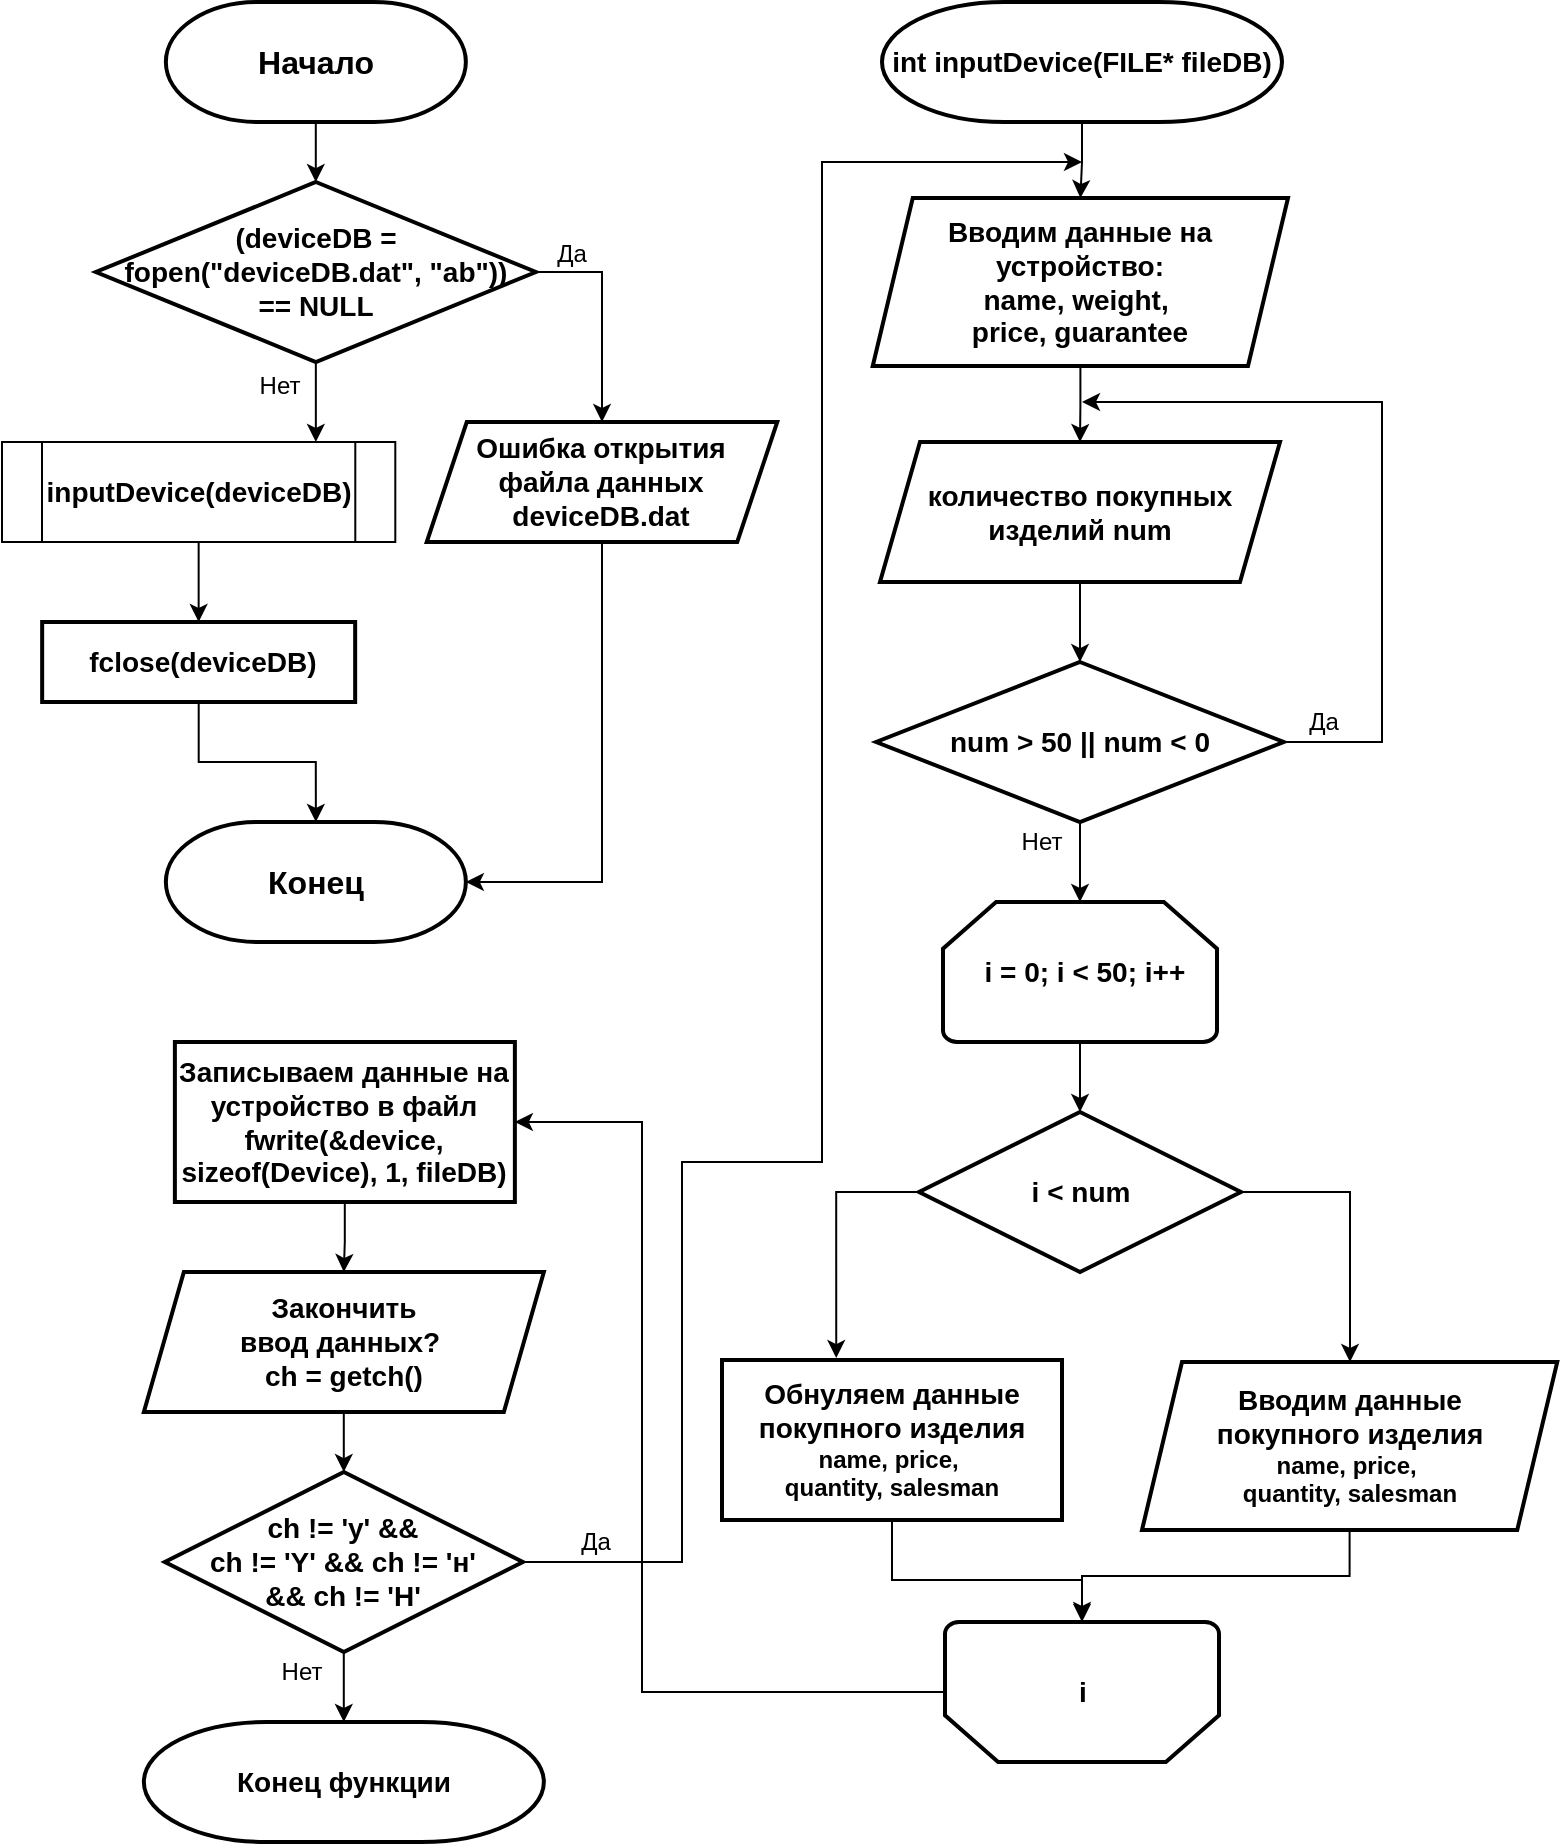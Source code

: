 <mxfile version="18.1.3" type="device" pages="3"><diagram id="C5RBs43oDa-KdzZeNtuy" name="lab_14_write"><mxGraphModel dx="1103" dy="688" grid="1" gridSize="10" guides="1" tooltips="1" connect="1" arrows="1" fold="1" page="1" pageScale="1" pageWidth="827" pageHeight="1169" math="0" shadow="0"><root><mxCell id="WIyWlLk6GJQsqaUBKTNV-0"/><mxCell id="WIyWlLk6GJQsqaUBKTNV-1" parent="WIyWlLk6GJQsqaUBKTNV-0"/><mxCell id="1TXdFyD2JW3NPDZFFUcg-9" value="" style="edgeStyle=orthogonalEdgeStyle;rounded=0;orthogonalLoop=1;jettySize=auto;html=1;fontColor=#000000;" edge="1" parent="WIyWlLk6GJQsqaUBKTNV-1" source="hfvhWSDFtPX4NsBE54---0" target="1TXdFyD2JW3NPDZFFUcg-0"><mxGeometry relative="1" as="geometry"/></mxCell><mxCell id="hfvhWSDFtPX4NsBE54---0" value="&lt;span style=&quot;font-size: 16px&quot;&gt;&lt;b&gt;Начало&lt;/b&gt;&lt;/span&gt;" style="strokeWidth=2;html=1;shape=mxgraph.flowchart.terminator;whiteSpace=wrap;" parent="WIyWlLk6GJQsqaUBKTNV-1" vertex="1"><mxGeometry x="101.93" y="30" width="150" height="60" as="geometry"/></mxCell><mxCell id="wGwlai-YhHOn2gVSlIDy-25" value="&lt;span style=&quot;font-size: 16px&quot;&gt;&lt;b&gt;Конец&lt;/b&gt;&lt;/span&gt;" style="strokeWidth=2;html=1;shape=mxgraph.flowchart.terminator;whiteSpace=wrap;" parent="WIyWlLk6GJQsqaUBKTNV-1" vertex="1"><mxGeometry x="101.93" y="440" width="150" height="60" as="geometry"/></mxCell><mxCell id="1TXdFyD2JW3NPDZFFUcg-15" value="" style="edgeStyle=orthogonalEdgeStyle;rounded=0;orthogonalLoop=1;jettySize=auto;html=1;fontColor=#000000;" edge="1" parent="WIyWlLk6GJQsqaUBKTNV-1" source="wGwlai-YhHOn2gVSlIDy-27" target="oV9GXFtz3Xyc-6rgiZcI-0"><mxGeometry relative="1" as="geometry"/></mxCell><mxCell id="wGwlai-YhHOn2gVSlIDy-27" value="&lt;span style=&quot;font-size: 14px;&quot;&gt;&lt;b&gt;int inputDevice(FILE* fileDB)&lt;/b&gt;&lt;/span&gt;" style="strokeWidth=2;html=1;shape=mxgraph.flowchart.terminator;whiteSpace=wrap;" parent="WIyWlLk6GJQsqaUBKTNV-1" vertex="1"><mxGeometry x="460" y="30" width="200" height="60" as="geometry"/></mxCell><mxCell id="wGwlai-YhHOn2gVSlIDy-39" value="&lt;span style=&quot;font-size: 14px&quot;&gt;&lt;b&gt;Конец функции&lt;/b&gt;&lt;/span&gt;" style="strokeWidth=2;html=1;shape=mxgraph.flowchart.terminator;whiteSpace=wrap;" parent="WIyWlLk6GJQsqaUBKTNV-1" vertex="1"><mxGeometry x="90.93" y="890" width="200" height="60" as="geometry"/></mxCell><mxCell id="1TXdFyD2JW3NPDZFFUcg-11" value="" style="edgeStyle=orthogonalEdgeStyle;rounded=0;orthogonalLoop=1;jettySize=auto;html=1;fontColor=#000000;" edge="1" parent="WIyWlLk6GJQsqaUBKTNV-1" source="H31zPDQxsQDmhOIUPyNe-2" target="1TXdFyD2JW3NPDZFFUcg-10"><mxGeometry relative="1" as="geometry"/></mxCell><mxCell id="H31zPDQxsQDmhOIUPyNe-2" value="&lt;div&gt;&lt;span style=&quot;font-size: 14px;&quot;&gt;&lt;b&gt;inputDevice(deviceDB)&lt;/b&gt;&lt;/span&gt;&lt;br&gt;&lt;/div&gt;" style="shape=process;whiteSpace=wrap;html=1;backgroundOutline=1;" parent="WIyWlLk6GJQsqaUBKTNV-1" vertex="1"><mxGeometry x="20" y="250" width="196.65" height="50" as="geometry"/></mxCell><mxCell id="1TXdFyD2JW3NPDZFFUcg-16" value="" style="edgeStyle=orthogonalEdgeStyle;rounded=0;orthogonalLoop=1;jettySize=auto;html=1;fontColor=#000000;" edge="1" parent="WIyWlLk6GJQsqaUBKTNV-1" source="oV9GXFtz3Xyc-6rgiZcI-0" target="1TXdFyD2JW3NPDZFFUcg-13"><mxGeometry relative="1" as="geometry"/></mxCell><mxCell id="oV9GXFtz3Xyc-6rgiZcI-0" value="&lt;font style=&quot;&quot;&gt;&lt;span style=&quot;font-size: 14px;&quot;&gt;&lt;b&gt;Вводим данные на устройство:&lt;br&gt;&lt;/b&gt;&lt;/span&gt;&lt;b style=&quot;font-size: 14px;&quot;&gt;name,&amp;nbsp;&lt;/b&gt;&lt;b style=&quot;font-size: 14px;&quot;&gt;weight,&amp;nbsp;&lt;br&gt;&lt;/b&gt;&lt;b style=&quot;font-size: 14px;&quot;&gt;price,&amp;nbsp;&lt;/b&gt;&lt;b style=&quot;font-size: 14px;&quot;&gt;guarantee&lt;/b&gt;&lt;br&gt;&lt;/font&gt;" style="shape=parallelogram;perimeter=parallelogramPerimeter;whiteSpace=wrap;html=1;fixedSize=1;strokeWidth=2;" parent="WIyWlLk6GJQsqaUBKTNV-1" vertex="1"><mxGeometry x="455.38" y="128" width="207.62" height="84" as="geometry"/></mxCell><mxCell id="1TXdFyD2JW3NPDZFFUcg-3" style="edgeStyle=orthogonalEdgeStyle;rounded=0;orthogonalLoop=1;jettySize=auto;html=1;exitX=1;exitY=0.5;exitDx=0;exitDy=0;fontColor=#000000;" edge="1" parent="WIyWlLk6GJQsqaUBKTNV-1" source="1TXdFyD2JW3NPDZFFUcg-0" target="1TXdFyD2JW3NPDZFFUcg-2"><mxGeometry relative="1" as="geometry"/></mxCell><mxCell id="1TXdFyD2JW3NPDZFFUcg-5" style="edgeStyle=orthogonalEdgeStyle;rounded=0;orthogonalLoop=1;jettySize=auto;html=1;entryX=0.798;entryY=0;entryDx=0;entryDy=0;entryPerimeter=0;fontColor=#000000;" edge="1" parent="WIyWlLk6GJQsqaUBKTNV-1" source="1TXdFyD2JW3NPDZFFUcg-0" target="H31zPDQxsQDmhOIUPyNe-2"><mxGeometry relative="1" as="geometry"/></mxCell><mxCell id="1TXdFyD2JW3NPDZFFUcg-0" value="&lt;span style=&quot;font-size: 14px;&quot;&gt;&lt;b&gt;(deviceDB = fopen(&quot;deviceDB.dat&quot;, &quot;ab&quot;)) &lt;br&gt;== NULL&lt;/b&gt;&lt;/span&gt;" style="rhombus;whiteSpace=wrap;html=1;strokeWidth=2;" vertex="1" parent="WIyWlLk6GJQsqaUBKTNV-1"><mxGeometry x="66.93" y="120" width="220" height="90" as="geometry"/></mxCell><mxCell id="1TXdFyD2JW3NPDZFFUcg-8" style="edgeStyle=orthogonalEdgeStyle;rounded=0;orthogonalLoop=1;jettySize=auto;html=1;fontColor=#000000;" edge="1" parent="WIyWlLk6GJQsqaUBKTNV-1" source="1TXdFyD2JW3NPDZFFUcg-2" target="wGwlai-YhHOn2gVSlIDy-25"><mxGeometry relative="1" as="geometry"><Array as="points"><mxPoint x="320" y="470"/></Array></mxGeometry></mxCell><mxCell id="1TXdFyD2JW3NPDZFFUcg-2" value="&lt;font style=&quot;&quot;&gt;&lt;span style=&quot;font-size: 14px;&quot;&gt;&lt;b&gt;Ошибка открытия файла данных deviceDB.dat&lt;/b&gt;&lt;/span&gt;&lt;br&gt;&lt;/font&gt;" style="shape=parallelogram;perimeter=parallelogramPerimeter;whiteSpace=wrap;html=1;fixedSize=1;strokeWidth=2;" vertex="1" parent="WIyWlLk6GJQsqaUBKTNV-1"><mxGeometry x="232.38" y="240" width="175.24" height="60" as="geometry"/></mxCell><mxCell id="1TXdFyD2JW3NPDZFFUcg-4" value="Да" style="text;html=1;strokeColor=none;fillColor=none;align=center;verticalAlign=middle;whiteSpace=wrap;rounded=0;" vertex="1" parent="WIyWlLk6GJQsqaUBKTNV-1"><mxGeometry x="284.93" y="146" width="40" height="20" as="geometry"/></mxCell><mxCell id="1TXdFyD2JW3NPDZFFUcg-6" value="Нет" style="text;html=1;strokeColor=none;fillColor=none;align=center;verticalAlign=middle;whiteSpace=wrap;rounded=0;" vertex="1" parent="WIyWlLk6GJQsqaUBKTNV-1"><mxGeometry x="139" y="212" width="40" height="20" as="geometry"/></mxCell><mxCell id="1TXdFyD2JW3NPDZFFUcg-12" style="edgeStyle=orthogonalEdgeStyle;rounded=0;orthogonalLoop=1;jettySize=auto;html=1;entryX=0.5;entryY=0;entryDx=0;entryDy=0;entryPerimeter=0;fontColor=#000000;" edge="1" parent="WIyWlLk6GJQsqaUBKTNV-1" source="1TXdFyD2JW3NPDZFFUcg-10" target="wGwlai-YhHOn2gVSlIDy-25"><mxGeometry relative="1" as="geometry"/></mxCell><mxCell id="1TXdFyD2JW3NPDZFFUcg-10" value="&lt;span style=&quot;font-size: 14px;&quot;&gt;&lt;b&gt;&amp;nbsp;fclose(deviceDB)&lt;/b&gt;&lt;/span&gt;" style="whiteSpace=wrap;html=1;strokeWidth=2;align=center;" vertex="1" parent="WIyWlLk6GJQsqaUBKTNV-1"><mxGeometry x="40.08" y="340" width="156.5" height="40" as="geometry"/></mxCell><mxCell id="1TXdFyD2JW3NPDZFFUcg-17" value="" style="edgeStyle=orthogonalEdgeStyle;rounded=0;orthogonalLoop=1;jettySize=auto;html=1;fontColor=#000000;" edge="1" parent="WIyWlLk6GJQsqaUBKTNV-1" source="1TXdFyD2JW3NPDZFFUcg-13" target="1TXdFyD2JW3NPDZFFUcg-14"><mxGeometry relative="1" as="geometry"/></mxCell><mxCell id="1TXdFyD2JW3NPDZFFUcg-13" value="&lt;font style=&quot;&quot;&gt;&lt;span style=&quot;font-size: 14px;&quot;&gt;&lt;b&gt;количество покупных изделий num&lt;/b&gt;&lt;/span&gt;&lt;br&gt;&lt;/font&gt;" style="shape=parallelogram;perimeter=parallelogramPerimeter;whiteSpace=wrap;html=1;fixedSize=1;strokeWidth=2;" vertex="1" parent="WIyWlLk6GJQsqaUBKTNV-1"><mxGeometry x="459" y="250" width="200" height="70" as="geometry"/></mxCell><mxCell id="1TXdFyD2JW3NPDZFFUcg-18" style="edgeStyle=orthogonalEdgeStyle;rounded=0;orthogonalLoop=1;jettySize=auto;html=1;fontColor=#000000;" edge="1" parent="WIyWlLk6GJQsqaUBKTNV-1" source="1TXdFyD2JW3NPDZFFUcg-14"><mxGeometry relative="1" as="geometry"><mxPoint x="560" y="230" as="targetPoint"/><Array as="points"><mxPoint x="710" y="400"/><mxPoint x="710" y="230"/></Array></mxGeometry></mxCell><mxCell id="V_L64BPlRlI9sZPLR2iN-2" value="" style="edgeStyle=orthogonalEdgeStyle;rounded=0;orthogonalLoop=1;jettySize=auto;html=1;fontColor=#000000;" edge="1" parent="WIyWlLk6GJQsqaUBKTNV-1" source="1TXdFyD2JW3NPDZFFUcg-14" target="MJki96AuH1l5MO7DCOad-0"><mxGeometry relative="1" as="geometry"/></mxCell><mxCell id="1TXdFyD2JW3NPDZFFUcg-14" value="&lt;span style=&quot;font-size: 14px;&quot;&gt;&lt;b&gt;num &amp;gt; 50 || num &amp;lt; 0&lt;/b&gt;&lt;/span&gt;" style="rhombus;whiteSpace=wrap;html=1;strokeWidth=2;" vertex="1" parent="WIyWlLk6GJQsqaUBKTNV-1"><mxGeometry x="457.09" y="360" width="203.81" height="80" as="geometry"/></mxCell><mxCell id="Qj-qT0zTpSYkBEoVyqmm-4" value="" style="edgeStyle=orthogonalEdgeStyle;rounded=0;orthogonalLoop=1;jettySize=auto;html=1;fontColor=#000000;" edge="1" parent="WIyWlLk6GJQsqaUBKTNV-1" source="MJki96AuH1l5MO7DCOad-0" target="V_L64BPlRlI9sZPLR2iN-1"><mxGeometry relative="1" as="geometry"/></mxCell><mxCell id="MJki96AuH1l5MO7DCOad-0" value="&lt;span style=&quot;font-size: 14px;&quot;&gt;&lt;b&gt;&amp;nbsp;i = 0; i &amp;lt; 50; i++&lt;/b&gt;&lt;/span&gt;" style="strokeWidth=2;html=1;shape=mxgraph.flowchart.loop_limit;whiteSpace=wrap;" vertex="1" parent="WIyWlLk6GJQsqaUBKTNV-1"><mxGeometry x="490.5" y="480" width="137" height="70" as="geometry"/></mxCell><mxCell id="Vi084J6L6bzmpJndNKD2-0" style="edgeStyle=orthogonalEdgeStyle;rounded=0;orthogonalLoop=1;jettySize=auto;html=1;entryX=1;entryY=0.5;entryDx=0;entryDy=0;fontColor=#000000;" edge="1" parent="WIyWlLk6GJQsqaUBKTNV-1" source="V_L64BPlRlI9sZPLR2iN-0" target="V_L64BPlRlI9sZPLR2iN-6"><mxGeometry relative="1" as="geometry"><Array as="points"><mxPoint x="340" y="875"/><mxPoint x="340" y="590"/></Array></mxGeometry></mxCell><mxCell id="V_L64BPlRlI9sZPLR2iN-0" value="&lt;span style=&quot;font-size: 14px&quot;&gt;&lt;b&gt;i&lt;/b&gt;&lt;/span&gt;" style="strokeWidth=2;html=1;shape=mxgraph.flowchart.loop_limit;whiteSpace=wrap;direction=west;" vertex="1" parent="WIyWlLk6GJQsqaUBKTNV-1"><mxGeometry x="491.5" y="840" width="137" height="70" as="geometry"/></mxCell><mxCell id="Qj-qT0zTpSYkBEoVyqmm-5" style="edgeStyle=orthogonalEdgeStyle;rounded=0;orthogonalLoop=1;jettySize=auto;html=1;fontColor=#000000;" edge="1" parent="WIyWlLk6GJQsqaUBKTNV-1" source="V_L64BPlRlI9sZPLR2iN-1" target="V_L64BPlRlI9sZPLR2iN-3"><mxGeometry relative="1" as="geometry"><Array as="points"><mxPoint x="694" y="625"/></Array></mxGeometry></mxCell><mxCell id="Qj-qT0zTpSYkBEoVyqmm-6" style="edgeStyle=orthogonalEdgeStyle;rounded=0;orthogonalLoop=1;jettySize=auto;html=1;entryX=0.336;entryY=-0.012;entryDx=0;entryDy=0;entryPerimeter=0;fontColor=#000000;" edge="1" parent="WIyWlLk6GJQsqaUBKTNV-1" source="V_L64BPlRlI9sZPLR2iN-1" target="V_L64BPlRlI9sZPLR2iN-5"><mxGeometry relative="1" as="geometry"><Array as="points"><mxPoint x="437" y="625"/></Array></mxGeometry></mxCell><mxCell id="V_L64BPlRlI9sZPLR2iN-1" value="&lt;span style=&quot;font-size: 14px;&quot;&gt;&lt;b&gt;i &amp;lt; num&lt;/b&gt;&lt;/span&gt;" style="rhombus;whiteSpace=wrap;html=1;strokeWidth=2;" vertex="1" parent="WIyWlLk6GJQsqaUBKTNV-1"><mxGeometry x="478.52" y="585" width="160.96" height="80" as="geometry"/></mxCell><mxCell id="Qj-qT0zTpSYkBEoVyqmm-8" style="edgeStyle=orthogonalEdgeStyle;rounded=0;orthogonalLoop=1;jettySize=auto;html=1;entryX=0.5;entryY=1;entryDx=0;entryDy=0;entryPerimeter=0;fontColor=#000000;" edge="1" parent="WIyWlLk6GJQsqaUBKTNV-1" source="V_L64BPlRlI9sZPLR2iN-3" target="V_L64BPlRlI9sZPLR2iN-0"><mxGeometry relative="1" as="geometry"/></mxCell><mxCell id="V_L64BPlRlI9sZPLR2iN-3" value="&lt;font style=&quot;&quot;&gt;&lt;span style=&quot;font-size: 14px;&quot;&gt;&lt;b&gt;Вводим данные &lt;br&gt;покупного изделия&lt;br&gt;&lt;/b&gt;&lt;/span&gt;&lt;b&gt;name,&amp;nbsp;price,&amp;nbsp;&lt;br&gt;quantity,&amp;nbsp;salesman&lt;/b&gt;&lt;br&gt;&lt;/font&gt;" style="shape=parallelogram;perimeter=parallelogramPerimeter;whiteSpace=wrap;html=1;fixedSize=1;strokeWidth=2;" vertex="1" parent="WIyWlLk6GJQsqaUBKTNV-1"><mxGeometry x="590" y="710" width="207.62" height="84" as="geometry"/></mxCell><mxCell id="Qj-qT0zTpSYkBEoVyqmm-7" style="edgeStyle=orthogonalEdgeStyle;rounded=0;orthogonalLoop=1;jettySize=auto;html=1;entryX=0.5;entryY=1;entryDx=0;entryDy=0;entryPerimeter=0;fontColor=#000000;" edge="1" parent="WIyWlLk6GJQsqaUBKTNV-1"><mxGeometry relative="1" as="geometry"><mxPoint x="465" y="788" as="sourcePoint"/><mxPoint x="560" y="839" as="targetPoint"/><Array as="points"><mxPoint x="465" y="819"/><mxPoint x="560" y="819"/></Array></mxGeometry></mxCell><mxCell id="V_L64BPlRlI9sZPLR2iN-5" value="&lt;span style=&quot;font-size: 14px;&quot;&gt;&lt;b&gt;Обнуляем данные&lt;br&gt;покупного изделия&lt;br&gt;&lt;/b&gt;&lt;/span&gt;&lt;b&gt;name,&amp;nbsp;price,&amp;nbsp;&lt;br&gt;quantity,&amp;nbsp;salesman&lt;/b&gt;" style="whiteSpace=wrap;html=1;strokeWidth=2;align=center;" vertex="1" parent="WIyWlLk6GJQsqaUBKTNV-1"><mxGeometry x="380" y="709" width="170" height="80" as="geometry"/></mxCell><mxCell id="Vi084J6L6bzmpJndNKD2-1" value="" style="edgeStyle=orthogonalEdgeStyle;rounded=0;orthogonalLoop=1;jettySize=auto;html=1;fontColor=#000000;" edge="1" parent="WIyWlLk6GJQsqaUBKTNV-1" source="V_L64BPlRlI9sZPLR2iN-6" target="Qj-qT0zTpSYkBEoVyqmm-2"><mxGeometry relative="1" as="geometry"/></mxCell><mxCell id="V_L64BPlRlI9sZPLR2iN-6" value="&lt;span style=&quot;font-size: 14px;&quot;&gt;&lt;b&gt;Записываем данные на устройство в файл&lt;br&gt;&lt;/b&gt;&lt;/span&gt;&lt;span style=&quot;font-size: 14px;&quot;&gt;&lt;b&gt;fwrite(&amp;amp;device, sizeof(Device), 1, fileDB)&lt;/b&gt;&lt;/span&gt;" style="whiteSpace=wrap;html=1;strokeWidth=2;align=center;" vertex="1" parent="WIyWlLk6GJQsqaUBKTNV-1"><mxGeometry x="106.44" y="550" width="170" height="80" as="geometry"/></mxCell><mxCell id="Vi084J6L6bzmpJndNKD2-2" value="" style="edgeStyle=orthogonalEdgeStyle;rounded=0;orthogonalLoop=1;jettySize=auto;html=1;fontColor=#000000;" edge="1" parent="WIyWlLk6GJQsqaUBKTNV-1" source="Qj-qT0zTpSYkBEoVyqmm-2" target="Qj-qT0zTpSYkBEoVyqmm-3"><mxGeometry relative="1" as="geometry"/></mxCell><mxCell id="Qj-qT0zTpSYkBEoVyqmm-2" value="&lt;font style=&quot;&quot;&gt;&lt;b style=&quot;font-size: 14px;&quot;&gt;Закончить &lt;br&gt;ввод данных?&amp;nbsp;&lt;/b&gt;&lt;br&gt;&lt;span style=&quot;font-size: 14px;&quot;&gt;&lt;b&gt;ch = getch()&lt;/b&gt;&lt;/span&gt;&lt;br&gt;&lt;/font&gt;" style="shape=parallelogram;perimeter=parallelogramPerimeter;whiteSpace=wrap;html=1;fixedSize=1;strokeWidth=2;" vertex="1" parent="WIyWlLk6GJQsqaUBKTNV-1"><mxGeometry x="90.93" y="665" width="200" height="70" as="geometry"/></mxCell><mxCell id="Vi084J6L6bzmpJndNKD2-3" value="" style="edgeStyle=orthogonalEdgeStyle;rounded=0;orthogonalLoop=1;jettySize=auto;html=1;fontColor=#000000;" edge="1" parent="WIyWlLk6GJQsqaUBKTNV-1" source="Qj-qT0zTpSYkBEoVyqmm-3" target="wGwlai-YhHOn2gVSlIDy-39"><mxGeometry relative="1" as="geometry"/></mxCell><mxCell id="Vi084J6L6bzmpJndNKD2-4" style="edgeStyle=orthogonalEdgeStyle;rounded=0;orthogonalLoop=1;jettySize=auto;html=1;fontColor=#000000;" edge="1" parent="WIyWlLk6GJQsqaUBKTNV-1" source="Qj-qT0zTpSYkBEoVyqmm-3"><mxGeometry relative="1" as="geometry"><mxPoint x="560" y="110" as="targetPoint"/><Array as="points"><mxPoint x="360" y="810"/><mxPoint x="360" y="610"/><mxPoint x="430" y="610"/><mxPoint x="430" y="110"/></Array></mxGeometry></mxCell><mxCell id="Qj-qT0zTpSYkBEoVyqmm-3" value="&lt;span style=&quot;font-size: 14px;&quot;&gt;&lt;b&gt;ch != 'y' &amp;amp;&amp;amp; &lt;br&gt;ch != 'Y' &amp;amp;&amp;amp; ch != 'н' &lt;br&gt;&amp;amp;&amp;amp; ch != 'Н'&lt;/b&gt;&lt;/span&gt;" style="rhombus;whiteSpace=wrap;html=1;strokeWidth=2;" vertex="1" parent="WIyWlLk6GJQsqaUBKTNV-1"><mxGeometry x="101.41" y="765" width="179.03" height="90" as="geometry"/></mxCell><mxCell id="Vi084J6L6bzmpJndNKD2-5" value="Да" style="text;html=1;strokeColor=none;fillColor=none;align=center;verticalAlign=middle;whiteSpace=wrap;rounded=0;" vertex="1" parent="WIyWlLk6GJQsqaUBKTNV-1"><mxGeometry x="660.9" y="380" width="40" height="20" as="geometry"/></mxCell><mxCell id="Vi084J6L6bzmpJndNKD2-6" value="Да" style="text;html=1;strokeColor=none;fillColor=none;align=center;verticalAlign=middle;whiteSpace=wrap;rounded=0;" vertex="1" parent="WIyWlLk6GJQsqaUBKTNV-1"><mxGeometry x="296.65" y="790" width="40" height="20" as="geometry"/></mxCell><mxCell id="Vi084J6L6bzmpJndNKD2-7" value="Нет" style="text;html=1;strokeColor=none;fillColor=none;align=center;verticalAlign=middle;whiteSpace=wrap;rounded=0;" vertex="1" parent="WIyWlLk6GJQsqaUBKTNV-1"><mxGeometry x="520" y="440" width="40" height="20" as="geometry"/></mxCell><mxCell id="Vi084J6L6bzmpJndNKD2-8" value="Нет" style="text;html=1;strokeColor=none;fillColor=none;align=center;verticalAlign=middle;whiteSpace=wrap;rounded=0;" vertex="1" parent="WIyWlLk6GJQsqaUBKTNV-1"><mxGeometry x="150" y="855" width="40" height="20" as="geometry"/></mxCell></root></mxGraphModel></diagram><diagram id="lX83ypKC1aM4emzb1Q5z" name="lab_14_read №1"><mxGraphModel dx="1103" dy="688" grid="1" gridSize="10" guides="1" tooltips="1" connect="1" arrows="1" fold="1" page="1" pageScale="1" pageWidth="827" pageHeight="1169" math="0" shadow="0"><root><mxCell id="vwYXbMTYnCCBdXtdUReJ-0"/><mxCell id="vwYXbMTYnCCBdXtdUReJ-1" parent="vwYXbMTYnCCBdXtdUReJ-0"/><mxCell id="IkI5Wkvlk2AcyNJnEWXs-3" value="" style="edgeStyle=orthogonalEdgeStyle;rounded=0;orthogonalLoop=1;jettySize=auto;html=1;fontColor=#000000;" edge="1" parent="vwYXbMTYnCCBdXtdUReJ-1" source="hm_vHSYEPTgXi9cZxfTu-0" target="C2QxRhV7f_mvvL4eUnu1-0"><mxGeometry relative="1" as="geometry"/></mxCell><mxCell id="hm_vHSYEPTgXi9cZxfTu-0" value="&lt;div&gt;&lt;span style=&quot;font-size: 14px;&quot;&gt;&lt;b&gt;int fullPrintDevice()&lt;/b&gt;&lt;/span&gt;&lt;/div&gt;" style="strokeWidth=2;html=1;shape=mxgraph.flowchart.terminator;whiteSpace=wrap;" parent="vwYXbMTYnCCBdXtdUReJ-1" vertex="1"><mxGeometry x="550" y="50" width="200" height="60" as="geometry"/></mxCell><mxCell id="Z-TtcTybSnbIKD1KQbND-0" value="&lt;span style=&quot;font-size: 14px&quot;&gt;&lt;b&gt;Конец функции&lt;/b&gt;&lt;/span&gt;" style="strokeWidth=2;html=1;shape=mxgraph.flowchart.terminator;whiteSpace=wrap;" parent="vwYXbMTYnCCBdXtdUReJ-1" vertex="1"><mxGeometry x="549.99" y="650" width="200" height="60" as="geometry"/></mxCell><mxCell id="_dZFQBn8bTMCfigk3JX2-18" value="" style="edgeStyle=orthogonalEdgeStyle;rounded=0;orthogonalLoop=1;jettySize=auto;html=1;fontColor=#000000;" edge="1" parent="vwYXbMTYnCCBdXtdUReJ-1" source="SwK4vhy9VUHnm7pKxnzK-1" target="_dZFQBn8bTMCfigk3JX2-0"><mxGeometry relative="1" as="geometry"/></mxCell><mxCell id="SwK4vhy9VUHnm7pKxnzK-1" value="&lt;span style=&quot;font-size: 16px&quot;&gt;&lt;b&gt;Начало&lt;/b&gt;&lt;/span&gt;" style="strokeWidth=2;html=1;shape=mxgraph.flowchart.terminator;whiteSpace=wrap;" vertex="1" parent="vwYXbMTYnCCBdXtdUReJ-1"><mxGeometry x="101.93" y="30" width="150" height="60" as="geometry"/></mxCell><mxCell id="SwK4vhy9VUHnm7pKxnzK-2" value="&lt;span style=&quot;font-size: 16px&quot;&gt;&lt;b&gt;Конец&lt;/b&gt;&lt;/span&gt;" style="strokeWidth=2;html=1;shape=mxgraph.flowchart.terminator;whiteSpace=wrap;" vertex="1" parent="vwYXbMTYnCCBdXtdUReJ-1"><mxGeometry x="101.53" y="551" width="150" height="60" as="geometry"/></mxCell><mxCell id="_dZFQBn8bTMCfigk3JX2-16" style="edgeStyle=orthogonalEdgeStyle;rounded=0;orthogonalLoop=1;jettySize=auto;html=1;fontColor=#000000;" edge="1" parent="vwYXbMTYnCCBdXtdUReJ-1" source="SwK4vhy9VUHnm7pKxnzK-4"><mxGeometry relative="1" as="geometry"><mxPoint x="180" y="111" as="targetPoint"/><Array as="points"><mxPoint x="470" y="276"/><mxPoint x="470" y="111"/></Array></mxGeometry></mxCell><mxCell id="SwK4vhy9VUHnm7pKxnzK-4" value="&lt;div&gt;&lt;span style=&quot;font-size: 14px;&quot;&gt;&lt;b&gt;fullPrintDevice()&lt;/b&gt;&lt;/span&gt;&lt;br&gt;&lt;/div&gt;" style="shape=process;whiteSpace=wrap;html=1;backgroundOutline=1;" vertex="1" parent="vwYXbMTYnCCBdXtdUReJ-1"><mxGeometry x="297.25" y="251" width="150.75" height="50" as="geometry"/></mxCell><mxCell id="SwK4vhy9VUHnm7pKxnzK-10" value="Да" style="text;html=1;strokeColor=none;fillColor=none;align=center;verticalAlign=middle;whiteSpace=wrap;rounded=0;" vertex="1" parent="vwYXbMTYnCCBdXtdUReJ-1"><mxGeometry x="249.25" y="351" width="40" height="20" as="geometry"/></mxCell><mxCell id="SwK4vhy9VUHnm7pKxnzK-11" value="Нет" style="text;html=1;strokeColor=none;fillColor=none;align=center;verticalAlign=middle;whiteSpace=wrap;rounded=0;" vertex="1" parent="vwYXbMTYnCCBdXtdUReJ-1"><mxGeometry x="140" y="311" width="40" height="20" as="geometry"/></mxCell><mxCell id="_dZFQBn8bTMCfigk3JX2-8" value="" style="edgeStyle=orthogonalEdgeStyle;rounded=0;orthogonalLoop=1;jettySize=auto;html=1;fontColor=#000000;" edge="1" parent="vwYXbMTYnCCBdXtdUReJ-1" source="_dZFQBn8bTMCfigk3JX2-0" target="_dZFQBn8bTMCfigk3JX2-1"><mxGeometry relative="1" as="geometry"/></mxCell><mxCell id="_dZFQBn8bTMCfigk3JX2-0" value="&lt;font style=&quot;&quot;&gt;&lt;span style=&quot;font-size: 14px;&quot;&gt;&lt;b&gt;Предлагаем выбрать &lt;br&gt;пункт меню&lt;/b&gt;&lt;/span&gt;&lt;br&gt;&lt;span style=&quot;font-size: 14px;&quot;&gt;&lt;b&gt;c = getch()&lt;/b&gt;&lt;/span&gt;&lt;br&gt;&lt;/font&gt;" style="shape=parallelogram;perimeter=parallelogramPerimeter;whiteSpace=wrap;html=1;fixedSize=1;strokeWidth=2;" vertex="1" parent="vwYXbMTYnCCBdXtdUReJ-1"><mxGeometry x="76.93" y="131" width="200" height="70" as="geometry"/></mxCell><mxCell id="_dZFQBn8bTMCfigk3JX2-9" value="" style="edgeStyle=orthogonalEdgeStyle;rounded=0;orthogonalLoop=1;jettySize=auto;html=1;fontColor=#000000;" edge="1" parent="vwYXbMTYnCCBdXtdUReJ-1" source="_dZFQBn8bTMCfigk3JX2-1" target="_dZFQBn8bTMCfigk3JX2-2"><mxGeometry relative="1" as="geometry"/></mxCell><mxCell id="_dZFQBn8bTMCfigk3JX2-13" value="" style="edgeStyle=orthogonalEdgeStyle;rounded=0;orthogonalLoop=1;jettySize=auto;html=1;fontColor=#000000;" edge="1" parent="vwYXbMTYnCCBdXtdUReJ-1" source="_dZFQBn8bTMCfigk3JX2-1" target="SwK4vhy9VUHnm7pKxnzK-4"><mxGeometry relative="1" as="geometry"/></mxCell><mxCell id="_dZFQBn8bTMCfigk3JX2-1" value="&lt;span style=&quot;font-size: 14px;&quot;&gt;&lt;b&gt;c == 1&lt;/b&gt;&lt;/span&gt;" style="rhombus;whiteSpace=wrap;html=1;strokeWidth=2;" vertex="1" parent="vwYXbMTYnCCBdXtdUReJ-1"><mxGeometry x="93.07" y="241" width="166.93" height="70" as="geometry"/></mxCell><mxCell id="_dZFQBn8bTMCfigk3JX2-11" value="" style="edgeStyle=orthogonalEdgeStyle;rounded=0;orthogonalLoop=1;jettySize=auto;html=1;fontColor=#000000;" edge="1" parent="vwYXbMTYnCCBdXtdUReJ-1" source="_dZFQBn8bTMCfigk3JX2-2" target="_dZFQBn8bTMCfigk3JX2-3"><mxGeometry relative="1" as="geometry"/></mxCell><mxCell id="_dZFQBn8bTMCfigk3JX2-14" value="" style="edgeStyle=orthogonalEdgeStyle;rounded=0;orthogonalLoop=1;jettySize=auto;html=1;fontColor=#000000;" edge="1" parent="vwYXbMTYnCCBdXtdUReJ-1" source="_dZFQBn8bTMCfigk3JX2-2" target="_dZFQBn8bTMCfigk3JX2-4"><mxGeometry relative="1" as="geometry"/></mxCell><mxCell id="_dZFQBn8bTMCfigk3JX2-2" value="&lt;span style=&quot;font-size: 14px;&quot;&gt;&lt;b&gt;c == 2&lt;/b&gt;&lt;/span&gt;" style="rhombus;whiteSpace=wrap;html=1;strokeWidth=2;" vertex="1" parent="vwYXbMTYnCCBdXtdUReJ-1"><mxGeometry x="93.47" y="341" width="166.93" height="70" as="geometry"/></mxCell><mxCell id="_dZFQBn8bTMCfigk3JX2-12" value="" style="edgeStyle=orthogonalEdgeStyle;rounded=0;orthogonalLoop=1;jettySize=auto;html=1;fontColor=#000000;" edge="1" parent="vwYXbMTYnCCBdXtdUReJ-1" source="_dZFQBn8bTMCfigk3JX2-3" target="SwK4vhy9VUHnm7pKxnzK-2"><mxGeometry relative="1" as="geometry"/></mxCell><mxCell id="_dZFQBn8bTMCfigk3JX2-15" style="edgeStyle=orthogonalEdgeStyle;rounded=0;orthogonalLoop=1;jettySize=auto;html=1;fontColor=#000000;" edge="1" parent="vwYXbMTYnCCBdXtdUReJ-1" source="_dZFQBn8bTMCfigk3JX2-3"><mxGeometry relative="1" as="geometry"><mxPoint x="176.535" y="111" as="targetPoint"/><Array as="points"><mxPoint x="50" y="486"/><mxPoint x="50" y="111"/></Array></mxGeometry></mxCell><mxCell id="_dZFQBn8bTMCfigk3JX2-3" value="&lt;span style=&quot;font-size: 14px;&quot;&gt;&lt;b&gt;c == 0&lt;/b&gt;&lt;/span&gt;" style="rhombus;whiteSpace=wrap;html=1;strokeWidth=2;" vertex="1" parent="vwYXbMTYnCCBdXtdUReJ-1"><mxGeometry x="93.07" y="451" width="166.93" height="70" as="geometry"/></mxCell><mxCell id="_dZFQBn8bTMCfigk3JX2-17" style="edgeStyle=orthogonalEdgeStyle;rounded=0;orthogonalLoop=1;jettySize=auto;html=1;fontColor=#000000;" edge="1" parent="vwYXbMTYnCCBdXtdUReJ-1" source="_dZFQBn8bTMCfigk3JX2-4"><mxGeometry relative="1" as="geometry"><mxPoint x="180" y="111" as="targetPoint"/><Array as="points"><mxPoint x="470" y="376"/><mxPoint x="470" y="111"/></Array></mxGeometry></mxCell><mxCell id="_dZFQBn8bTMCfigk3JX2-4" value="&lt;div&gt;&lt;span style=&quot;font-size: 14px;&quot;&gt;&lt;b&gt;choicePrintDevice()&lt;/b&gt;&lt;/span&gt;&lt;br&gt;&lt;/div&gt;" style="shape=process;whiteSpace=wrap;html=1;backgroundOutline=1;" vertex="1" parent="vwYXbMTYnCCBdXtdUReJ-1"><mxGeometry x="289.25" y="351" width="170.75" height="50" as="geometry"/></mxCell><mxCell id="_dZFQBn8bTMCfigk3JX2-19" value="Да" style="text;html=1;strokeColor=none;fillColor=none;align=center;verticalAlign=middle;whiteSpace=wrap;rounded=0;" vertex="1" parent="vwYXbMTYnCCBdXtdUReJ-1"><mxGeometry x="251.93" y="250" width="40" height="20" as="geometry"/></mxCell><mxCell id="_dZFQBn8bTMCfigk3JX2-20" value="Да" style="text;html=1;strokeColor=none;fillColor=none;align=center;verticalAlign=middle;whiteSpace=wrap;rounded=0;" vertex="1" parent="vwYXbMTYnCCBdXtdUReJ-1"><mxGeometry x="140" y="521" width="40" height="20" as="geometry"/></mxCell><mxCell id="_dZFQBn8bTMCfigk3JX2-21" value="Нет" style="text;html=1;strokeColor=none;fillColor=none;align=center;verticalAlign=middle;whiteSpace=wrap;rounded=0;" vertex="1" parent="vwYXbMTYnCCBdXtdUReJ-1"><mxGeometry x="140" y="411" width="40" height="20" as="geometry"/></mxCell><mxCell id="_dZFQBn8bTMCfigk3JX2-22" value="Нет" style="text;html=1;strokeColor=none;fillColor=none;align=center;verticalAlign=middle;whiteSpace=wrap;rounded=0;" vertex="1" parent="vwYXbMTYnCCBdXtdUReJ-1"><mxGeometry x="50" y="460" width="40" height="20" as="geometry"/></mxCell><mxCell id="IkI5Wkvlk2AcyNJnEWXs-5" style="edgeStyle=orthogonalEdgeStyle;rounded=0;orthogonalLoop=1;jettySize=auto;html=1;entryX=0.913;entryY=-0.007;entryDx=0;entryDy=0;entryPerimeter=0;fontColor=#000000;" edge="1" parent="vwYXbMTYnCCBdXtdUReJ-1" source="C2QxRhV7f_mvvL4eUnu1-0" target="RQu-noSdrNzRXFyLYUrJ-0"><mxGeometry relative="1" as="geometry"><Array as="points"><mxPoint x="803" y="185"/></Array></mxGeometry></mxCell><mxCell id="IkI5Wkvlk2AcyNJnEWXs-7" style="edgeStyle=orthogonalEdgeStyle;rounded=0;orthogonalLoop=1;jettySize=auto;html=1;entryX=0.166;entryY=-0.061;entryDx=0;entryDy=0;entryPerimeter=0;fontColor=#000000;" edge="1" parent="vwYXbMTYnCCBdXtdUReJ-1" source="C2QxRhV7f_mvvL4eUnu1-0" target="IkI5Wkvlk2AcyNJnEWXs-2"><mxGeometry relative="1" as="geometry"><Array as="points"><mxPoint x="504" y="185"/></Array></mxGeometry></mxCell><mxCell id="C2QxRhV7f_mvvL4eUnu1-0" value="&lt;span style=&quot;font-size: 14px;&quot;&gt;&lt;b&gt;(fileDB = &lt;br&gt;fopen(&quot;deviceDB.dat&quot;, &quot;rb&quot;)) &lt;br&gt;== NULL&lt;/b&gt;&lt;/span&gt;" style="rhombus;whiteSpace=wrap;html=1;strokeWidth=2;" vertex="1" parent="vwYXbMTYnCCBdXtdUReJ-1"><mxGeometry x="540" y="140" width="220" height="90" as="geometry"/></mxCell><mxCell id="IkI5Wkvlk2AcyNJnEWXs-9" style="edgeStyle=orthogonalEdgeStyle;rounded=0;orthogonalLoop=1;jettySize=auto;html=1;fontColor=#000000;" edge="1" parent="vwYXbMTYnCCBdXtdUReJ-1" source="RQu-noSdrNzRXFyLYUrJ-0"><mxGeometry relative="1" as="geometry"><mxPoint x="650" y="370" as="targetPoint"/></mxGeometry></mxCell><mxCell id="RQu-noSdrNzRXFyLYUrJ-0" value="&lt;font style=&quot;&quot;&gt;&lt;span style=&quot;font-size: 14px;&quot;&gt;&lt;b&gt;Выводим шапку &lt;br&gt;таблицы&lt;/b&gt;&lt;/span&gt;&lt;br&gt;&lt;/font&gt;" style="shape=parallelogram;perimeter=parallelogramPerimeter;whiteSpace=wrap;html=1;fixedSize=1;strokeWidth=2;" vertex="1" parent="vwYXbMTYnCCBdXtdUReJ-1"><mxGeometry x="650" y="262" width="167.5" height="69" as="geometry"/></mxCell><mxCell id="IkI5Wkvlk2AcyNJnEWXs-11" value="" style="edgeStyle=orthogonalEdgeStyle;rounded=0;orthogonalLoop=1;jettySize=auto;html=1;fontColor=#000000;" edge="1" parent="vwYXbMTYnCCBdXtdUReJ-1" source="RQu-noSdrNzRXFyLYUrJ-1" target="RQu-noSdrNzRXFyLYUrJ-2"><mxGeometry relative="1" as="geometry"/></mxCell><mxCell id="IkI5Wkvlk2AcyNJnEWXs-15" style="edgeStyle=orthogonalEdgeStyle;rounded=0;orthogonalLoop=1;jettySize=auto;html=1;entryX=1;entryY=0.5;entryDx=0;entryDy=0;fontColor=#000000;" edge="1" parent="vwYXbMTYnCCBdXtdUReJ-1" source="RQu-noSdrNzRXFyLYUrJ-1" target="IkI5Wkvlk2AcyNJnEWXs-0"><mxGeometry relative="1" as="geometry"><Array as="points"><mxPoint x="790" y="415"/><mxPoint x="790" y="605"/></Array></mxGeometry></mxCell><mxCell id="RQu-noSdrNzRXFyLYUrJ-1" value="&lt;span style=&quot;font-size: 14px;&quot;&gt;&lt;b&gt;fread(&amp;amp;device, &lt;br&gt;sizeof(Device), 1, &lt;br&gt;fileDB)&lt;/b&gt;&lt;/span&gt;" style="rhombus;whiteSpace=wrap;html=1;strokeWidth=2;" vertex="1" parent="vwYXbMTYnCCBdXtdUReJ-1"><mxGeometry x="540" y="370" width="220" height="90" as="geometry"/></mxCell><mxCell id="IkI5Wkvlk2AcyNJnEWXs-14" style="edgeStyle=orthogonalEdgeStyle;rounded=0;orthogonalLoop=1;jettySize=auto;html=1;fontColor=#000000;entryX=0.5;entryY=0;entryDx=0;entryDy=0;" edge="1" parent="vwYXbMTYnCCBdXtdUReJ-1" source="RQu-noSdrNzRXFyLYUrJ-2" target="RQu-noSdrNzRXFyLYUrJ-1"><mxGeometry relative="1" as="geometry"><mxPoint x="649.995" y="350" as="targetPoint"/><Array as="points"><mxPoint x="530" y="516"/><mxPoint x="530" y="350"/><mxPoint x="650" y="350"/></Array></mxGeometry></mxCell><mxCell id="RQu-noSdrNzRXFyLYUrJ-2" value="&lt;div&gt;&lt;span style=&quot;font-size: 14px;&quot;&gt;&lt;b&gt;print_stroka(++num, device)&lt;/b&gt;&lt;/span&gt;&lt;br&gt;&lt;/div&gt;" style="shape=process;whiteSpace=wrap;html=1;backgroundOutline=1;" vertex="1" parent="vwYXbMTYnCCBdXtdUReJ-1"><mxGeometry x="557.31" y="491" width="185.37" height="50" as="geometry"/></mxCell><mxCell id="IkI5Wkvlk2AcyNJnEWXs-13" value="" style="edgeStyle=orthogonalEdgeStyle;rounded=0;orthogonalLoop=1;jettySize=auto;html=1;fontColor=#000000;" edge="1" parent="vwYXbMTYnCCBdXtdUReJ-1" source="IkI5Wkvlk2AcyNJnEWXs-0" target="Z-TtcTybSnbIKD1KQbND-0"><mxGeometry relative="1" as="geometry"/></mxCell><mxCell id="IkI5Wkvlk2AcyNJnEWXs-0" value="&lt;span style=&quot;font-size: 14px;&quot;&gt;&lt;b&gt;&amp;nbsp;fclose(deviceDB)&lt;/b&gt;&lt;/span&gt;" style="whiteSpace=wrap;html=1;strokeWidth=2;align=center;" vertex="1" parent="vwYXbMTYnCCBdXtdUReJ-1"><mxGeometry x="571.74" y="585" width="156.5" height="40" as="geometry"/></mxCell><mxCell id="IkI5Wkvlk2AcyNJnEWXs-10" style="edgeStyle=orthogonalEdgeStyle;rounded=0;orthogonalLoop=1;jettySize=auto;html=1;fontColor=#000000;entryX=0;entryY=0.5;entryDx=0;entryDy=0;entryPerimeter=0;" edge="1" parent="vwYXbMTYnCCBdXtdUReJ-1" source="IkI5Wkvlk2AcyNJnEWXs-2" target="Z-TtcTybSnbIKD1KQbND-0"><mxGeometry relative="1" as="geometry"><mxPoint x="550" y="700" as="targetPoint"/><Array as="points"><mxPoint x="500" y="680"/></Array></mxGeometry></mxCell><mxCell id="IkI5Wkvlk2AcyNJnEWXs-2" value="&lt;font style=&quot;&quot;&gt;&lt;span style=&quot;font-size: 14px;&quot;&gt;&lt;b&gt;Ошибка открытия файла данных deviceDB.dat&lt;/b&gt;&lt;/span&gt;&lt;br&gt;&lt;/font&gt;" style="shape=parallelogram;perimeter=parallelogramPerimeter;whiteSpace=wrap;html=1;fixedSize=1;strokeWidth=2;" vertex="1" parent="vwYXbMTYnCCBdXtdUReJ-1"><mxGeometry x="474.76" y="260" width="175.24" height="71" as="geometry"/></mxCell><mxCell id="82lpDi7QSD4PgnUDnbLO-0" value="Да" style="text;html=1;strokeColor=none;fillColor=none;align=center;verticalAlign=middle;whiteSpace=wrap;rounded=0;" vertex="1" parent="vwYXbMTYnCCBdXtdUReJ-1"><mxGeometry x="500" y="160" width="40" height="20" as="geometry"/></mxCell><mxCell id="82lpDi7QSD4PgnUDnbLO-1" value="Нет" style="text;html=1;strokeColor=none;fillColor=none;align=center;verticalAlign=middle;whiteSpace=wrap;rounded=0;" vertex="1" parent="vwYXbMTYnCCBdXtdUReJ-1"><mxGeometry x="760" y="156" width="40" height="20" as="geometry"/></mxCell><mxCell id="82lpDi7QSD4PgnUDnbLO-2" value="Нет" style="text;html=1;strokeColor=none;fillColor=none;align=center;verticalAlign=middle;whiteSpace=wrap;rounded=0;" vertex="1" parent="vwYXbMTYnCCBdXtdUReJ-1"><mxGeometry x="750" y="391" width="40" height="20" as="geometry"/></mxCell><mxCell id="82lpDi7QSD4PgnUDnbLO-3" value="Да" style="text;html=1;strokeColor=none;fillColor=none;align=center;verticalAlign=middle;whiteSpace=wrap;rounded=0;" vertex="1" parent="vwYXbMTYnCCBdXtdUReJ-1"><mxGeometry x="610" y="460" width="40" height="20" as="geometry"/></mxCell></root></mxGraphModel></diagram><diagram name="lab_14_read №2" id="uH5qykqkQTzHwE-Utn42"><mxGraphModel dx="1103" dy="688" grid="1" gridSize="10" guides="1" tooltips="1" connect="1" arrows="1" fold="1" page="1" pageScale="1" pageWidth="827" pageHeight="1169" math="0" shadow="0"><root><mxCell id="pf6RJSsKh97FFXh_aZ1A-0"/><mxCell id="pf6RJSsKh97FFXh_aZ1A-1" parent="pf6RJSsKh97FFXh_aZ1A-0"/><mxCell id="pf6RJSsKh97FFXh_aZ1A-2" value="" style="edgeStyle=orthogonalEdgeStyle;rounded=0;orthogonalLoop=1;jettySize=auto;html=1;fontColor=#000000;" edge="1" parent="pf6RJSsKh97FFXh_aZ1A-1" source="pf6RJSsKh97FFXh_aZ1A-3" target="pf6RJSsKh97FFXh_aZ1A-36"><mxGeometry relative="1" as="geometry"/></mxCell><mxCell id="pf6RJSsKh97FFXh_aZ1A-3" value="&lt;span style=&quot;font-size: 14px;&quot;&gt;&lt;b&gt;int choicePrintDevice()&lt;/b&gt;&lt;/span&gt;" style="strokeWidth=2;html=1;shape=mxgraph.flowchart.terminator;whiteSpace=wrap;" vertex="1" parent="pf6RJSsKh97FFXh_aZ1A-1"><mxGeometry x="125.24" y="50" width="200" height="60" as="geometry"/></mxCell><mxCell id="pf6RJSsKh97FFXh_aZ1A-4" value="&lt;span style=&quot;font-size: 14px&quot;&gt;&lt;b&gt;Конец функции&lt;/b&gt;&lt;/span&gt;" style="strokeWidth=2;html=1;shape=mxgraph.flowchart.terminator;whiteSpace=wrap;" vertex="1" parent="pf6RJSsKh97FFXh_aZ1A-1"><mxGeometry x="453" y="1010" width="200" height="60" as="geometry"/></mxCell><mxCell id="pf6RJSsKh97FFXh_aZ1A-11" style="edgeStyle=orthogonalEdgeStyle;rounded=0;orthogonalLoop=1;jettySize=auto;html=1;entryX=0.5;entryY=0;entryDx=0;entryDy=0;fontColor=#000000;" edge="1" parent="pf6RJSsKh97FFXh_aZ1A-1" source="pf6RJSsKh97FFXh_aZ1A-12" target="pf6RJSsKh97FFXh_aZ1A-16"><mxGeometry relative="1" as="geometry"/></mxCell><mxCell id="pf6RJSsKh97FFXh_aZ1A-12" value="&lt;font style=&quot;&quot;&gt;&lt;span style=&quot;font-size: 14px;&quot;&gt;&lt;b&gt;num, device.name, device.weight, device.price, device.guarantee&lt;/b&gt;&lt;/span&gt;&lt;br&gt;&lt;/font&gt;" style="shape=parallelogram;perimeter=parallelogramPerimeter;whiteSpace=wrap;html=1;fixedSize=1;strokeWidth=2;" vertex="1" parent="pf6RJSsKh97FFXh_aZ1A-1"><mxGeometry x="565.38" y="150" width="175.24" height="70" as="geometry"/></mxCell><mxCell id="pf6RJSsKh97FFXh_aZ1A-15" value="" style="edgeStyle=orthogonalEdgeStyle;rounded=0;orthogonalLoop=1;jettySize=auto;html=1;fontColor=#000000;" edge="1" parent="pf6RJSsKh97FFXh_aZ1A-1" source="pf6RJSsKh97FFXh_aZ1A-16" target="pf6RJSsKh97FFXh_aZ1A-52"><mxGeometry relative="1" as="geometry"/></mxCell><mxCell id="pf6RJSsKh97FFXh_aZ1A-16" value="&lt;span style=&quot;font-size: 14px;&quot;&gt;&lt;b&gt;i=0&lt;/b&gt;&lt;/span&gt;" style="whiteSpace=wrap;html=1;strokeWidth=2;align=center;" vertex="1" parent="pf6RJSsKh97FFXh_aZ1A-1"><mxGeometry x="574.75" y="260" width="156.5" height="40" as="geometry"/></mxCell><mxCell id="pf6RJSsKh97FFXh_aZ1A-35" style="edgeStyle=orthogonalEdgeStyle;rounded=0;orthogonalLoop=1;jettySize=auto;html=1;entryX=0.166;entryY=-0.061;entryDx=0;entryDy=0;entryPerimeter=0;fontColor=#000000;" edge="1" parent="pf6RJSsKh97FFXh_aZ1A-1" source="pf6RJSsKh97FFXh_aZ1A-36" target="pf6RJSsKh97FFXh_aZ1A-49"><mxGeometry relative="1" as="geometry"><Array as="points"><mxPoint x="79.24" y="185"/></Array></mxGeometry></mxCell><mxCell id="AdVVpov9i0avu736WU0r-14" style="edgeStyle=orthogonalEdgeStyle;rounded=0;orthogonalLoop=1;jettySize=auto;html=1;entryX=0.608;entryY=-0.019;entryDx=0;entryDy=0;entryPerimeter=0;fontColor=#000000;" edge="1" parent="pf6RJSsKh97FFXh_aZ1A-1" source="pf6RJSsKh97FFXh_aZ1A-36" target="AdVVpov9i0avu736WU0r-0"><mxGeometry relative="1" as="geometry"><Array as="points"><mxPoint x="379" y="185"/></Array></mxGeometry></mxCell><mxCell id="pf6RJSsKh97FFXh_aZ1A-36" value="&lt;span style=&quot;font-size: 14px;&quot;&gt;&lt;b&gt;(fileDB = &lt;br&gt;fopen(&quot;deviceDB.dat&quot;, &quot;rb&quot;)) &lt;br&gt;== NULL&lt;/b&gt;&lt;/span&gt;" style="rhombus;whiteSpace=wrap;html=1;strokeWidth=2;" vertex="1" parent="pf6RJSsKh97FFXh_aZ1A-1"><mxGeometry x="115.24" y="140" width="220" height="90" as="geometry"/></mxCell><mxCell id="AdVVpov9i0avu736WU0r-20" style="edgeStyle=orthogonalEdgeStyle;rounded=0;orthogonalLoop=1;jettySize=auto;html=1;entryX=0.5;entryY=0;entryDx=0;entryDy=0;fontColor=#000000;" edge="1" parent="pf6RJSsKh97FFXh_aZ1A-1" source="pf6RJSsKh97FFXh_aZ1A-38" target="pf6RJSsKh97FFXh_aZ1A-41"><mxGeometry relative="1" as="geometry"><Array as="points"><mxPoint x="223" y="505"/></Array></mxGeometry></mxCell><mxCell id="pf6RJSsKh97FFXh_aZ1A-38" value="&lt;font style=&quot;&quot;&gt;&lt;span style=&quot;font-size: 14px;&quot;&gt;&lt;b&gt;Выводим шапку &lt;br&gt;таблицы&lt;/b&gt;&lt;/span&gt;&lt;br&gt;&lt;/font&gt;" style="shape=parallelogram;perimeter=parallelogramPerimeter;whiteSpace=wrap;html=1;fixedSize=1;strokeWidth=2;" vertex="1" parent="pf6RJSsKh97FFXh_aZ1A-1"><mxGeometry x="276.99" y="470" width="167.5" height="69" as="geometry"/></mxCell><mxCell id="AdVVpov9i0avu736WU0r-19" style="edgeStyle=orthogonalEdgeStyle;rounded=0;orthogonalLoop=1;jettySize=auto;html=1;entryX=0.5;entryY=0;entryDx=0;entryDy=0;fontColor=#000000;" edge="1" parent="pf6RJSsKh97FFXh_aZ1A-1" source="pf6RJSsKh97FFXh_aZ1A-41" target="AdVVpov9i0avu736WU0r-3"><mxGeometry relative="1" as="geometry"/></mxCell><mxCell id="4dbr1ixIGOWsOpG8YGFW-0" style="edgeStyle=orthogonalEdgeStyle;rounded=0;orthogonalLoop=1;jettySize=auto;html=1;entryX=0;entryY=0.5;entryDx=0;entryDy=0;fontColor=#000000;" edge="1" parent="pf6RJSsKh97FFXh_aZ1A-1" source="pf6RJSsKh97FFXh_aZ1A-41" target="pf6RJSsKh97FFXh_aZ1A-45"><mxGeometry relative="1" as="geometry"/></mxCell><mxCell id="pf6RJSsKh97FFXh_aZ1A-41" value="&lt;span style=&quot;font-size: 14px;&quot;&gt;&lt;b&gt;fread(&amp;amp;device, &lt;br&gt;sizeof(Device), 1, &lt;br&gt;fileDB)&lt;/b&gt;&lt;/span&gt;" style="rhombus;whiteSpace=wrap;html=1;strokeWidth=2;" vertex="1" parent="pf6RJSsKh97FFXh_aZ1A-1"><mxGeometry x="113.24" y="570" width="220" height="90" as="geometry"/></mxCell><mxCell id="pf6RJSsKh97FFXh_aZ1A-44" value="" style="edgeStyle=orthogonalEdgeStyle;rounded=0;orthogonalLoop=1;jettySize=auto;html=1;fontColor=#000000;" edge="1" parent="pf6RJSsKh97FFXh_aZ1A-1" source="pf6RJSsKh97FFXh_aZ1A-45" target="pf6RJSsKh97FFXh_aZ1A-4"><mxGeometry relative="1" as="geometry"/></mxCell><mxCell id="pf6RJSsKh97FFXh_aZ1A-45" value="&lt;span style=&quot;font-size: 14px;&quot;&gt;&lt;b&gt;&amp;nbsp;fclose(deviceDB)&lt;/b&gt;&lt;/span&gt;" style="whiteSpace=wrap;html=1;strokeWidth=2;align=center;" vertex="1" parent="pf6RJSsKh97FFXh_aZ1A-1"><mxGeometry x="474.75" y="880" width="156.5" height="40" as="geometry"/></mxCell><mxCell id="pf6RJSsKh97FFXh_aZ1A-46" value="" style="edgeStyle=orthogonalEdgeStyle;rounded=0;orthogonalLoop=1;jettySize=auto;html=1;fontColor=#000000;" edge="1" parent="pf6RJSsKh97FFXh_aZ1A-1" source="pf6RJSsKh97FFXh_aZ1A-47" target="pf6RJSsKh97FFXh_aZ1A-12"><mxGeometry relative="1" as="geometry"/></mxCell><mxCell id="pf6RJSsKh97FFXh_aZ1A-47" value="&lt;span style=&quot;font-size: 14px;&quot;&gt;&lt;b&gt;void print_stroka(unsigned num, Device device)&lt;/b&gt;&lt;/span&gt;" style="strokeWidth=2;html=1;shape=mxgraph.flowchart.terminator;whiteSpace=wrap;" vertex="1" parent="pf6RJSsKh97FFXh_aZ1A-1"><mxGeometry x="553" y="50" width="200" height="60" as="geometry"/></mxCell><mxCell id="AdVVpov9i0avu736WU0r-13" style="edgeStyle=orthogonalEdgeStyle;rounded=0;orthogonalLoop=1;jettySize=auto;html=1;entryX=0;entryY=0.5;entryDx=0;entryDy=0;entryPerimeter=0;fontColor=#000000;" edge="1" parent="pf6RJSsKh97FFXh_aZ1A-1" source="pf6RJSsKh97FFXh_aZ1A-49" target="pf6RJSsKh97FFXh_aZ1A-4"><mxGeometry relative="1" as="geometry"><Array as="points"><mxPoint x="60" y="1040"/></Array></mxGeometry></mxCell><mxCell id="pf6RJSsKh97FFXh_aZ1A-49" value="&lt;font style=&quot;&quot;&gt;&lt;span style=&quot;font-size: 14px;&quot;&gt;&lt;b&gt;Ошибка открытия файла данных deviceDB.dat&lt;/b&gt;&lt;/span&gt;&lt;br&gt;&lt;/font&gt;" style="shape=parallelogram;perimeter=parallelogramPerimeter;whiteSpace=wrap;html=1;fixedSize=1;strokeWidth=2;" vertex="1" parent="pf6RJSsKh97FFXh_aZ1A-1"><mxGeometry x="50" y="260" width="175.24" height="71" as="geometry"/></mxCell><mxCell id="pf6RJSsKh97FFXh_aZ1A-50" value="" style="edgeStyle=orthogonalEdgeStyle;rounded=0;orthogonalLoop=1;jettySize=auto;html=1;fontColor=#000000;" edge="1" parent="pf6RJSsKh97FFXh_aZ1A-1" source="pf6RJSsKh97FFXh_aZ1A-52" target="pf6RJSsKh97FFXh_aZ1A-54"><mxGeometry relative="1" as="geometry"/></mxCell><mxCell id="pf6RJSsKh97FFXh_aZ1A-51" style="edgeStyle=orthogonalEdgeStyle;rounded=0;orthogonalLoop=1;jettySize=auto;html=1;entryX=0;entryY=0.5;entryDx=0;entryDy=0;entryPerimeter=0;fontColor=#000000;" edge="1" parent="pf6RJSsKh97FFXh_aZ1A-1" source="pf6RJSsKh97FFXh_aZ1A-52" target="pf6RJSsKh97FFXh_aZ1A-57"><mxGeometry relative="1" as="geometry"><Array as="points"><mxPoint x="513" y="375"/><mxPoint x="513" y="650"/></Array></mxGeometry></mxCell><mxCell id="pf6RJSsKh97FFXh_aZ1A-52" value="&lt;span style=&quot;font-size: 14px;&quot;&gt;&lt;b&gt;device.items[i].name[0] &lt;br&gt;!= '\0'&lt;/b&gt;&lt;/span&gt;" style="rhombus;whiteSpace=wrap;html=1;strokeWidth=2;" vertex="1" parent="pf6RJSsKh97FFXh_aZ1A-1"><mxGeometry x="543" y="330" width="220" height="90" as="geometry"/></mxCell><mxCell id="pf6RJSsKh97FFXh_aZ1A-53" style="edgeStyle=orthogonalEdgeStyle;rounded=0;orthogonalLoop=1;jettySize=auto;html=1;entryX=0.5;entryY=0;entryDx=0;entryDy=0;fontColor=#000000;" edge="1" parent="pf6RJSsKh97FFXh_aZ1A-1" source="pf6RJSsKh97FFXh_aZ1A-54" target="pf6RJSsKh97FFXh_aZ1A-56"><mxGeometry relative="1" as="geometry"/></mxCell><mxCell id="pf6RJSsKh97FFXh_aZ1A-54" value="&lt;font style=&quot;&quot;&gt;&lt;span style=&quot;font-size: 14px;&quot;&gt;&lt;b&gt;i+1, device.items[i].name, device.items[i].price, device.items[i].quantity, device.items[i].salesma&lt;/b&gt;&lt;/span&gt;&lt;br&gt;&lt;/font&gt;" style="shape=parallelogram;perimeter=parallelogramPerimeter;whiteSpace=wrap;html=1;fixedSize=1;strokeWidth=2;" vertex="1" parent="pf6RJSsKh97FFXh_aZ1A-1"><mxGeometry x="548" y="450" width="210" height="70" as="geometry"/></mxCell><mxCell id="pf6RJSsKh97FFXh_aZ1A-55" style="edgeStyle=orthogonalEdgeStyle;rounded=0;orthogonalLoop=1;jettySize=auto;html=1;fontColor=#000000;" edge="1" parent="pf6RJSsKh97FFXh_aZ1A-1" source="pf6RJSsKh97FFXh_aZ1A-56"><mxGeometry relative="1" as="geometry"><mxPoint x="653" y="310" as="targetPoint"/><Array as="points"><mxPoint x="783" y="570"/><mxPoint x="783" y="310"/></Array></mxGeometry></mxCell><mxCell id="pf6RJSsKh97FFXh_aZ1A-56" value="&lt;span style=&quot;font-size: 14px;&quot;&gt;&lt;b&gt;i++&lt;/b&gt;&lt;/span&gt;" style="whiteSpace=wrap;html=1;strokeWidth=2;align=center;" vertex="1" parent="pf6RJSsKh97FFXh_aZ1A-1"><mxGeometry x="574.75" y="550" width="156.5" height="40" as="geometry"/></mxCell><mxCell id="pf6RJSsKh97FFXh_aZ1A-57" value="&lt;span style=&quot;font-size: 14px&quot;&gt;&lt;b&gt;Конец функции&lt;/b&gt;&lt;/span&gt;" style="strokeWidth=2;html=1;shape=mxgraph.flowchart.terminator;whiteSpace=wrap;" vertex="1" parent="pf6RJSsKh97FFXh_aZ1A-1"><mxGeometry x="553" y="620" width="200" height="60" as="geometry"/></mxCell><mxCell id="pf6RJSsKh97FFXh_aZ1A-58" value="Да" style="text;html=1;strokeColor=none;fillColor=none;align=center;verticalAlign=middle;whiteSpace=wrap;rounded=0;" vertex="1" parent="pf6RJSsKh97FFXh_aZ1A-1"><mxGeometry x="613" y="420" width="40" height="20" as="geometry"/></mxCell><mxCell id="pf6RJSsKh97FFXh_aZ1A-59" value="Нет" style="text;html=1;strokeColor=none;fillColor=none;align=center;verticalAlign=middle;whiteSpace=wrap;rounded=0;" vertex="1" parent="pf6RJSsKh97FFXh_aZ1A-1"><mxGeometry x="510" y="356" width="40" height="20" as="geometry"/></mxCell><mxCell id="AdVVpov9i0avu736WU0r-15" value="" style="edgeStyle=orthogonalEdgeStyle;rounded=0;orthogonalLoop=1;jettySize=auto;html=1;fontColor=#000000;" edge="1" parent="pf6RJSsKh97FFXh_aZ1A-1" source="AdVVpov9i0avu736WU0r-0" target="AdVVpov9i0avu736WU0r-1"><mxGeometry relative="1" as="geometry"/></mxCell><mxCell id="AdVVpov9i0avu736WU0r-0" value="&lt;font style=&quot;&quot;&gt;&lt;b style=&quot;font-size: 14px;&quot;&gt;количество наименований покупных изделий&lt;br&gt;&lt;/b&gt;&lt;span style=&quot;font-size: 14px;&quot;&gt;&lt;b&gt;choice&lt;/b&gt;&lt;/span&gt;&lt;br&gt;&lt;/font&gt;" style="shape=parallelogram;perimeter=parallelogramPerimeter;whiteSpace=wrap;html=1;fixedSize=1;strokeWidth=2;" vertex="1" parent="pf6RJSsKh97FFXh_aZ1A-1"><mxGeometry x="276.99" y="262" width="167.5" height="69" as="geometry"/></mxCell><mxCell id="AdVVpov9i0avu736WU0r-16" value="" style="edgeStyle=orthogonalEdgeStyle;rounded=0;orthogonalLoop=1;jettySize=auto;html=1;fontColor=#000000;" edge="1" parent="pf6RJSsKh97FFXh_aZ1A-1" source="AdVVpov9i0avu736WU0r-1" target="pf6RJSsKh97FFXh_aZ1A-38"><mxGeometry relative="1" as="geometry"/></mxCell><mxCell id="AdVVpov9i0avu736WU0r-1" value="&lt;span style=&quot;font-size: 14px;&quot;&gt;&lt;b&gt;choice &amp;lt; 0&lt;/b&gt;&lt;/span&gt;" style="rhombus;whiteSpace=wrap;html=1;strokeWidth=2;" vertex="1" parent="pf6RJSsKh97FFXh_aZ1A-1"><mxGeometry x="281.11" y="360" width="159.26" height="80" as="geometry"/></mxCell><mxCell id="AdVVpov9i0avu736WU0r-2" value="" style="edgeStyle=orthogonalEdgeStyle;rounded=0;orthogonalLoop=1;jettySize=auto;html=1;fontColor=#000000;" edge="1" parent="pf6RJSsKh97FFXh_aZ1A-1" source="AdVVpov9i0avu736WU0r-3" target="AdVVpov9i0avu736WU0r-5"><mxGeometry relative="1" as="geometry"/></mxCell><mxCell id="AdVVpov9i0avu736WU0r-3" value="&lt;span style=&quot;font-size: 14px;&quot;&gt;&lt;b&gt;i=0&lt;/b&gt;&lt;/span&gt;" style="whiteSpace=wrap;html=1;strokeWidth=2;align=center;" vertex="1" parent="pf6RJSsKh97FFXh_aZ1A-1"><mxGeometry x="144.75" y="690" width="156.5" height="40" as="geometry"/></mxCell><mxCell id="AdVVpov9i0avu736WU0r-21" value="" style="edgeStyle=orthogonalEdgeStyle;rounded=0;orthogonalLoop=1;jettySize=auto;html=1;fontColor=#000000;" edge="1" parent="pf6RJSsKh97FFXh_aZ1A-1" source="AdVVpov9i0avu736WU0r-5" target="AdVVpov9i0avu736WU0r-12"><mxGeometry relative="1" as="geometry"/></mxCell><mxCell id="I5-N54c6EZBaYNur7sNT-7" style="edgeStyle=orthogonalEdgeStyle;rounded=0;orthogonalLoop=1;jettySize=auto;html=1;fontColor=#000000;" edge="1" parent="pf6RJSsKh97FFXh_aZ1A-1" source="AdVVpov9i0avu736WU0r-5"><mxGeometry relative="1" as="geometry"><mxPoint x="223" y="530" as="targetPoint"/><Array as="points"><mxPoint x="80" y="805"/><mxPoint x="80" y="530"/></Array></mxGeometry></mxCell><mxCell id="AdVVpov9i0avu736WU0r-5" value="&lt;span style=&quot;font-size: 14px;&quot;&gt;&lt;b&gt;device.items[i].name[0] &lt;br&gt;!= '\0'&lt;/b&gt;&lt;/span&gt;" style="rhombus;whiteSpace=wrap;html=1;strokeWidth=2;" vertex="1" parent="pf6RJSsKh97FFXh_aZ1A-1"><mxGeometry x="113" y="760" width="220" height="90" as="geometry"/></mxCell><mxCell id="AdVVpov9i0avu736WU0r-6" style="edgeStyle=orthogonalEdgeStyle;rounded=0;orthogonalLoop=1;jettySize=auto;html=1;entryX=0.5;entryY=0;entryDx=0;entryDy=0;fontColor=#000000;" edge="1" parent="pf6RJSsKh97FFXh_aZ1A-1" source="AdVVpov9i0avu736WU0r-7" target="AdVVpov9i0avu736WU0r-9"><mxGeometry relative="1" as="geometry"/></mxCell><mxCell id="AdVVpov9i0avu736WU0r-7" value="&lt;font style=&quot;&quot;&gt;&lt;span style=&quot;font-size: 14px;&quot;&gt;&lt;b&gt;i+1, device.items[i].name, device.items[i].price, device.items[i].quantity, device.items[i].salesma&lt;/b&gt;&lt;/span&gt;&lt;br&gt;&lt;/font&gt;" style="shape=parallelogram;perimeter=parallelogramPerimeter;whiteSpace=wrap;html=1;fixedSize=1;strokeWidth=2;" vertex="1" parent="pf6RJSsKh97FFXh_aZ1A-1"><mxGeometry x="448" y="720" width="210" height="70" as="geometry"/></mxCell><mxCell id="AdVVpov9i0avu736WU0r-22" style="edgeStyle=orthogonalEdgeStyle;rounded=0;orthogonalLoop=1;jettySize=auto;html=1;fontColor=#000000;" edge="1" parent="pf6RJSsKh97FFXh_aZ1A-1"><mxGeometry relative="1" as="geometry"><mxPoint x="223" y="740" as="targetPoint"/><mxPoint x="477.75" y="830" as="sourcePoint"/><Array as="points"><mxPoint x="370" y="830"/><mxPoint x="370" y="740"/></Array></mxGeometry></mxCell><mxCell id="AdVVpov9i0avu736WU0r-9" value="&lt;span style=&quot;font-size: 14px;&quot;&gt;&lt;b&gt;i++&lt;/b&gt;&lt;/span&gt;" style="whiteSpace=wrap;html=1;strokeWidth=2;align=center;" vertex="1" parent="pf6RJSsKh97FFXh_aZ1A-1"><mxGeometry x="474.75" y="810" width="156.5" height="40" as="geometry"/></mxCell><mxCell id="AdVVpov9i0avu736WU0r-10" value="Да" style="text;html=1;strokeColor=none;fillColor=none;align=center;verticalAlign=middle;whiteSpace=wrap;rounded=0;" vertex="1" parent="pf6RJSsKh97FFXh_aZ1A-1"><mxGeometry x="185.24" y="850" width="40" height="20" as="geometry"/></mxCell><mxCell id="AdVVpov9i0avu736WU0r-11" value="Нет" style="text;html=1;strokeColor=none;fillColor=none;align=center;verticalAlign=middle;whiteSpace=wrap;rounded=0;" vertex="1" parent="pf6RJSsKh97FFXh_aZ1A-1"><mxGeometry x="340.74" y="590" width="40" height="20" as="geometry"/></mxCell><mxCell id="I5-N54c6EZBaYNur7sNT-2" style="edgeStyle=orthogonalEdgeStyle;rounded=0;orthogonalLoop=1;jettySize=auto;html=1;entryX=0.5;entryY=0;entryDx=0;entryDy=0;fontColor=#000000;" edge="1" parent="pf6RJSsKh97FFXh_aZ1A-1" source="AdVVpov9i0avu736WU0r-12" target="AdVVpov9i0avu736WU0r-7"><mxGeometry relative="1" as="geometry"><Array as="points"><mxPoint x="430" y="925"/><mxPoint x="430" y="700"/><mxPoint x="553" y="700"/></Array></mxGeometry></mxCell><mxCell id="I5-N54c6EZBaYNur7sNT-5" style="edgeStyle=orthogonalEdgeStyle;rounded=0;orthogonalLoop=1;jettySize=auto;html=1;entryX=1;entryY=0.5;entryDx=0;entryDy=0;fontColor=#000000;" edge="1" parent="pf6RJSsKh97FFXh_aZ1A-1" source="AdVVpov9i0avu736WU0r-12" target="AdVVpov9i0avu736WU0r-9"><mxGeometry relative="1" as="geometry"><Array as="points"><mxPoint x="223" y="990"/><mxPoint x="651" y="990"/><mxPoint x="651" y="830"/></Array></mxGeometry></mxCell><mxCell id="AdVVpov9i0avu736WU0r-12" value="&lt;span style=&quot;font-size: 14px;&quot;&gt;&lt;b&gt;device.items[i].quantity &lt;br&gt;&amp;gt; choice&lt;/b&gt;&lt;/span&gt;" style="rhombus;whiteSpace=wrap;html=1;strokeWidth=2;" vertex="1" parent="pf6RJSsKh97FFXh_aZ1A-1"><mxGeometry x="113" y="880" width="220" height="90" as="geometry"/></mxCell><mxCell id="4dbr1ixIGOWsOpG8YGFW-1" value="Да" style="text;html=1;strokeColor=none;fillColor=none;align=center;verticalAlign=middle;whiteSpace=wrap;rounded=0;" vertex="1" parent="pf6RJSsKh97FFXh_aZ1A-1"><mxGeometry x="185.24" y="660" width="40" height="20" as="geometry"/></mxCell><mxCell id="I5-N54c6EZBaYNur7sNT-1" value="Нет" style="text;html=1;strokeColor=none;fillColor=none;align=center;verticalAlign=middle;whiteSpace=wrap;rounded=0;" vertex="1" parent="pf6RJSsKh97FFXh_aZ1A-1"><mxGeometry x="75.24" y="780" width="40" height="20" as="geometry"/></mxCell><mxCell id="I5-N54c6EZBaYNur7sNT-3" value="Да" style="text;html=1;strokeColor=none;fillColor=none;align=center;verticalAlign=middle;whiteSpace=wrap;rounded=0;" vertex="1" parent="pf6RJSsKh97FFXh_aZ1A-1"><mxGeometry x="333.24" y="906" width="40" height="20" as="geometry"/></mxCell><mxCell id="I5-N54c6EZBaYNur7sNT-6" value="Нет" style="text;html=1;strokeColor=none;fillColor=none;align=center;verticalAlign=middle;whiteSpace=wrap;rounded=0;" vertex="1" parent="pf6RJSsKh97FFXh_aZ1A-1"><mxGeometry x="225.24" y="970" width="40" height="20" as="geometry"/></mxCell></root></mxGraphModel></diagram></mxfile>